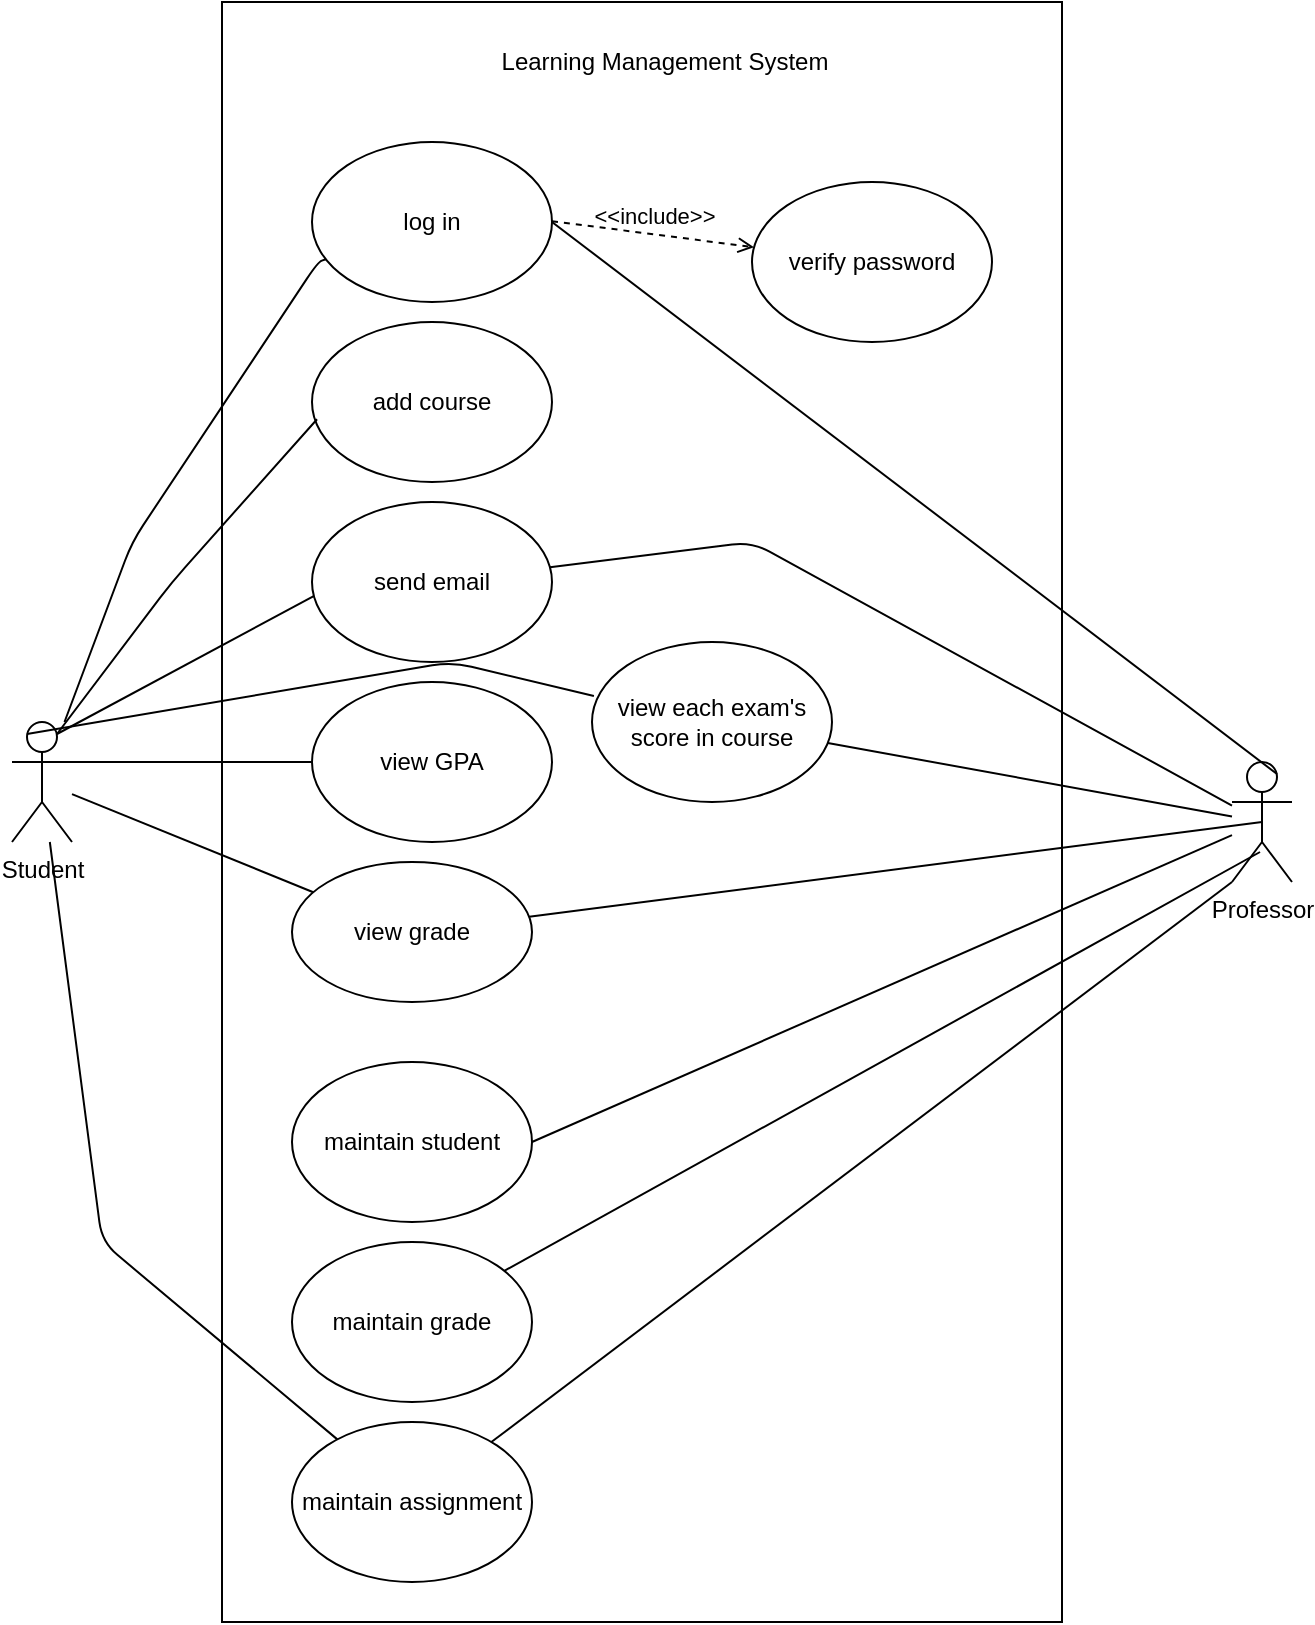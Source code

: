 <mxfile version="12.7.9" type="github">
  <diagram id="c4acf3e9-155e-7222-9cf6-157b1a14988f" name="Page-1">
    <mxGraphModel dx="1422" dy="1800" grid="1" gridSize="10" guides="1" tooltips="1" connect="1" arrows="1" fold="1" page="1" pageScale="1" pageWidth="850" pageHeight="1100" background="#ffffff" math="0" shadow="0">
      <root>
        <mxCell id="0" />
        <mxCell id="1" parent="0" />
        <mxCell id="NpboKmtqAB361ApXjbLv-18" value="" style="rounded=0;whiteSpace=wrap;html=1;" parent="1" vertex="1">
          <mxGeometry x="195" y="-1010" width="420" height="810" as="geometry" />
        </mxCell>
        <mxCell id="9aQTBWPlIFSZcQRSFNad-4" value="view grade" style="ellipse;whiteSpace=wrap;html=1;" parent="1" vertex="1">
          <mxGeometry x="230" y="-580" width="120" height="70" as="geometry" />
        </mxCell>
        <mxCell id="9aQTBWPlIFSZcQRSFNad-13" value="add course" style="ellipse;whiteSpace=wrap;html=1;" parent="1" vertex="1">
          <mxGeometry x="240" y="-850" width="120" height="80" as="geometry" />
        </mxCell>
        <mxCell id="9aQTBWPlIFSZcQRSFNad-15" value="send email" style="ellipse;whiteSpace=wrap;html=1;" parent="1" vertex="1">
          <mxGeometry x="240" y="-760" width="120" height="80" as="geometry" />
        </mxCell>
        <mxCell id="9aQTBWPlIFSZcQRSFNad-17" value="log in" style="ellipse;whiteSpace=wrap;html=1;" parent="1" vertex="1">
          <mxGeometry x="240" y="-940" width="120" height="80" as="geometry" />
        </mxCell>
        <mxCell id="9aQTBWPlIFSZcQRSFNad-20" value="" style="endArrow=none;html=1;" parent="1" source="NpboKmtqAB361ApXjbLv-8" target="9aQTBWPlIFSZcQRSFNad-17" edge="1">
          <mxGeometry width="50" height="50" relative="1" as="geometry">
            <mxPoint x="250" y="-870" as="sourcePoint" />
            <mxPoint x="320" y="-910" as="targetPoint" />
            <Array as="points">
              <mxPoint x="150" y="-740" />
              <mxPoint x="243" y="-880" />
            </Array>
          </mxGeometry>
        </mxCell>
        <mxCell id="9aQTBWPlIFSZcQRSFNad-22" value="maintain assignment" style="ellipse;whiteSpace=wrap;html=1;" parent="1" vertex="1">
          <mxGeometry x="230" y="-300" width="120" height="80" as="geometry" />
        </mxCell>
        <mxCell id="tv2_x2lU9iWNKcgdzB8f-10" value="maintain student" style="ellipse;whiteSpace=wrap;html=1;" parent="1" vertex="1">
          <mxGeometry x="230" y="-480" width="120" height="80" as="geometry" />
        </mxCell>
        <mxCell id="tv2_x2lU9iWNKcgdzB8f-11" value="Professor" style="shape=umlActor;verticalLabelPosition=bottom;labelBackgroundColor=#ffffff;verticalAlign=top;html=1;outlineConnect=0;" parent="1" vertex="1">
          <mxGeometry x="700" y="-630" width="30" height="60" as="geometry" />
        </mxCell>
        <mxCell id="tv2_x2lU9iWNKcgdzB8f-13" value="verify password" style="ellipse;whiteSpace=wrap;html=1;" parent="1" vertex="1">
          <mxGeometry x="460" y="-920" width="120" height="80" as="geometry" />
        </mxCell>
        <mxCell id="tv2_x2lU9iWNKcgdzB8f-15" value="maintain grade" style="ellipse;whiteSpace=wrap;html=1;" parent="1" vertex="1">
          <mxGeometry x="230" y="-390" width="120" height="80" as="geometry" />
        </mxCell>
        <mxCell id="NpboKmtqAB361ApXjbLv-8" value="Student" style="shape=umlActor;verticalLabelPosition=bottom;labelBackgroundColor=#ffffff;verticalAlign=top;html=1;outlineConnect=0;" parent="1" vertex="1">
          <mxGeometry x="90" y="-650" width="30" height="60" as="geometry" />
        </mxCell>
        <mxCell id="NpboKmtqAB361ApXjbLv-10" value="" style="endArrow=none;html=1;entryX=0.007;entryY=0.588;entryDx=0;entryDy=0;entryPerimeter=0;exitX=0.75;exitY=0.1;exitDx=0;exitDy=0;exitPerimeter=0;" parent="1" source="NpboKmtqAB361ApXjbLv-8" target="9aQTBWPlIFSZcQRSFNad-15" edge="1">
          <mxGeometry width="50" height="50" relative="1" as="geometry">
            <mxPoint x="220" y="-765" as="sourcePoint" />
            <mxPoint x="270" y="-815" as="targetPoint" />
          </mxGeometry>
        </mxCell>
        <mxCell id="NpboKmtqAB361ApXjbLv-12" value="" style="endArrow=none;html=1;exitX=1;exitY=0.5;exitDx=0;exitDy=0;entryX=0.75;entryY=0.1;entryDx=0;entryDy=0;entryPerimeter=0;" parent="1" source="9aQTBWPlIFSZcQRSFNad-17" target="tv2_x2lU9iWNKcgdzB8f-11" edge="1">
          <mxGeometry width="50" height="50" relative="1" as="geometry">
            <mxPoint x="480" y="-860" as="sourcePoint" />
            <mxPoint x="510" y="-820" as="targetPoint" />
            <Array as="points" />
          </mxGeometry>
        </mxCell>
        <mxCell id="NpboKmtqAB361ApXjbLv-15" value="" style="endArrow=none;html=1;" parent="1" source="9aQTBWPlIFSZcQRSFNad-15" target="tv2_x2lU9iWNKcgdzB8f-11" edge="1">
          <mxGeometry width="50" height="50" relative="1" as="geometry">
            <mxPoint x="480" y="-680" as="sourcePoint" />
            <mxPoint x="530" y="-730" as="targetPoint" />
            <Array as="points">
              <mxPoint x="460" y="-740" />
            </Array>
          </mxGeometry>
        </mxCell>
        <mxCell id="NpboKmtqAB361ApXjbLv-20" value="&amp;lt;&amp;lt;include&amp;gt;&amp;gt;" style="edgeStyle=none;html=1;endArrow=open;verticalAlign=bottom;dashed=1;labelBackgroundColor=none;" parent="1" target="tv2_x2lU9iWNKcgdzB8f-13" edge="1">
          <mxGeometry width="160" relative="1" as="geometry">
            <mxPoint x="360" y="-900.42" as="sourcePoint" />
            <mxPoint x="460" y="-900" as="targetPoint" />
          </mxGeometry>
        </mxCell>
        <mxCell id="NpboKmtqAB361ApXjbLv-21" value="" style="endArrow=none;html=1;" parent="1" source="9aQTBWPlIFSZcQRSFNad-22" target="NpboKmtqAB361ApXjbLv-8" edge="1">
          <mxGeometry width="50" height="50" relative="1" as="geometry">
            <mxPoint x="240.269" y="-607.621" as="sourcePoint" />
            <mxPoint x="330" y="-640" as="targetPoint" />
            <Array as="points">
              <mxPoint x="135" y="-390" />
            </Array>
          </mxGeometry>
        </mxCell>
        <mxCell id="NpboKmtqAB361ApXjbLv-26" value="" style="endArrow=none;html=1;entryX=0.021;entryY=0.608;entryDx=0;entryDy=0;entryPerimeter=0;exitX=0.75;exitY=0.1;exitDx=0;exitDy=0;exitPerimeter=0;" parent="1" source="NpboKmtqAB361ApXjbLv-8" target="9aQTBWPlIFSZcQRSFNad-13" edge="1">
          <mxGeometry width="50" height="50" relative="1" as="geometry">
            <mxPoint x="140" y="-590" as="sourcePoint" />
            <mxPoint x="190" y="-640" as="targetPoint" />
            <Array as="points">
              <mxPoint x="170" y="-720" />
            </Array>
          </mxGeometry>
        </mxCell>
        <mxCell id="NpboKmtqAB361ApXjbLv-27" value="" style="endArrow=none;html=1;" parent="1" source="9aQTBWPlIFSZcQRSFNad-4" target="NpboKmtqAB361ApXjbLv-8" edge="1">
          <mxGeometry width="50" height="50" relative="1" as="geometry">
            <mxPoint x="280" y="-590" as="sourcePoint" />
            <mxPoint x="330" y="-640" as="targetPoint" />
          </mxGeometry>
        </mxCell>
        <mxCell id="NpboKmtqAB361ApXjbLv-32" value="" style="endArrow=none;html=1;exitX=1;exitY=0.5;exitDx=0;exitDy=0;" parent="1" source="tv2_x2lU9iWNKcgdzB8f-10" target="tv2_x2lU9iWNKcgdzB8f-11" edge="1">
          <mxGeometry width="50" height="50" relative="1" as="geometry">
            <mxPoint x="580" y="-490" as="sourcePoint" />
            <mxPoint x="630" y="-540" as="targetPoint" />
          </mxGeometry>
        </mxCell>
        <mxCell id="NpboKmtqAB361ApXjbLv-35" value="" style="endArrow=none;html=1;entryX=0.467;entryY=0.75;entryDx=0;entryDy=0;entryPerimeter=0;" parent="1" source="tv2_x2lU9iWNKcgdzB8f-15" target="tv2_x2lU9iWNKcgdzB8f-11" edge="1">
          <mxGeometry width="50" height="50" relative="1" as="geometry">
            <mxPoint x="580" y="-480" as="sourcePoint" />
            <mxPoint x="680" y="-540" as="targetPoint" />
            <Array as="points" />
          </mxGeometry>
        </mxCell>
        <mxCell id="NpboKmtqAB361ApXjbLv-36" value="" style="endArrow=none;html=1;entryX=0;entryY=1;entryDx=0;entryDy=0;entryPerimeter=0;" parent="1" source="9aQTBWPlIFSZcQRSFNad-22" target="tv2_x2lU9iWNKcgdzB8f-11" edge="1">
          <mxGeometry width="50" height="50" relative="1" as="geometry">
            <mxPoint x="590" y="-480" as="sourcePoint" />
            <mxPoint x="640" y="-530" as="targetPoint" />
          </mxGeometry>
        </mxCell>
        <mxCell id="-U170f8Slij29Pjp_573-3" value="" style="endArrow=none;html=1;entryX=0.5;entryY=0.5;entryDx=0;entryDy=0;entryPerimeter=0;" parent="1" source="9aQTBWPlIFSZcQRSFNad-4" target="tv2_x2lU9iWNKcgdzB8f-11" edge="1">
          <mxGeometry width="50" height="50" relative="1" as="geometry">
            <mxPoint x="390" y="-540" as="sourcePoint" />
            <mxPoint x="430" y="-580" as="targetPoint" />
          </mxGeometry>
        </mxCell>
        <mxCell id="-U170f8Slij29Pjp_573-6" value="Learning Management System" style="text;html=1;align=center;verticalAlign=middle;resizable=0;points=[];autosize=1;" parent="1" vertex="1">
          <mxGeometry x="326" y="-990" width="180" height="20" as="geometry" />
        </mxCell>
        <mxCell id="-U170f8Slij29Pjp_573-7" value="view GPA" style="ellipse;whiteSpace=wrap;html=1;" parent="1" vertex="1">
          <mxGeometry x="240" y="-670" width="120" height="80" as="geometry" />
        </mxCell>
        <mxCell id="-U170f8Slij29Pjp_573-8" value="" style="endArrow=none;html=1;exitX=1;exitY=0.333;exitDx=0;exitDy=0;exitPerimeter=0;" parent="1" source="NpboKmtqAB361ApXjbLv-8" edge="1">
          <mxGeometry width="50" height="50" relative="1" as="geometry">
            <mxPoint x="190" y="-580" as="sourcePoint" />
            <mxPoint x="240" y="-630" as="targetPoint" />
          </mxGeometry>
        </mxCell>
        <mxCell id="-U170f8Slij29Pjp_573-11" value="view each exam&#39;s score in course" style="ellipse;whiteSpace=wrap;html=1;" parent="1" vertex="1">
          <mxGeometry x="380" y="-690" width="120" height="80" as="geometry" />
        </mxCell>
        <mxCell id="-U170f8Slij29Pjp_573-12" value="" style="endArrow=none;html=1;" parent="1" source="-U170f8Slij29Pjp_573-11" target="tv2_x2lU9iWNKcgdzB8f-11" edge="1">
          <mxGeometry width="50" height="50" relative="1" as="geometry">
            <mxPoint x="540" y="-580" as="sourcePoint" />
            <mxPoint x="590" y="-630" as="targetPoint" />
          </mxGeometry>
        </mxCell>
        <mxCell id="dv-91iZrbcrsFb6u8KhX-3" value="" style="endArrow=none;html=1;exitX=0.25;exitY=0.1;exitDx=0;exitDy=0;exitPerimeter=0;entryX=0.008;entryY=0.338;entryDx=0;entryDy=0;entryPerimeter=0;" edge="1" parent="1" source="NpboKmtqAB361ApXjbLv-8" target="-U170f8Slij29Pjp_573-11">
          <mxGeometry width="50" height="50" relative="1" as="geometry">
            <mxPoint x="380" y="-600" as="sourcePoint" />
            <mxPoint x="430" y="-650" as="targetPoint" />
            <Array as="points">
              <mxPoint x="310" y="-680" />
            </Array>
          </mxGeometry>
        </mxCell>
      </root>
    </mxGraphModel>
  </diagram>
</mxfile>
